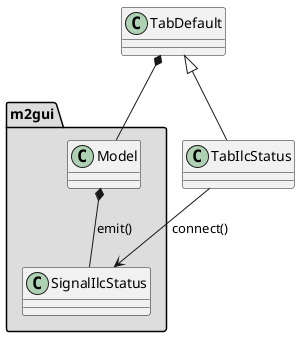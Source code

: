 @startuml
package "m2gui" #DDDDDD {
  class SignalIlcStatus

  Model *-- SignalIlcStatus : emit()
}

TabDefault *-- Model
TabDefault <|-- TabIlcStatus

TabIlcStatus --> SignalIlcStatus : connect()
@enduml

